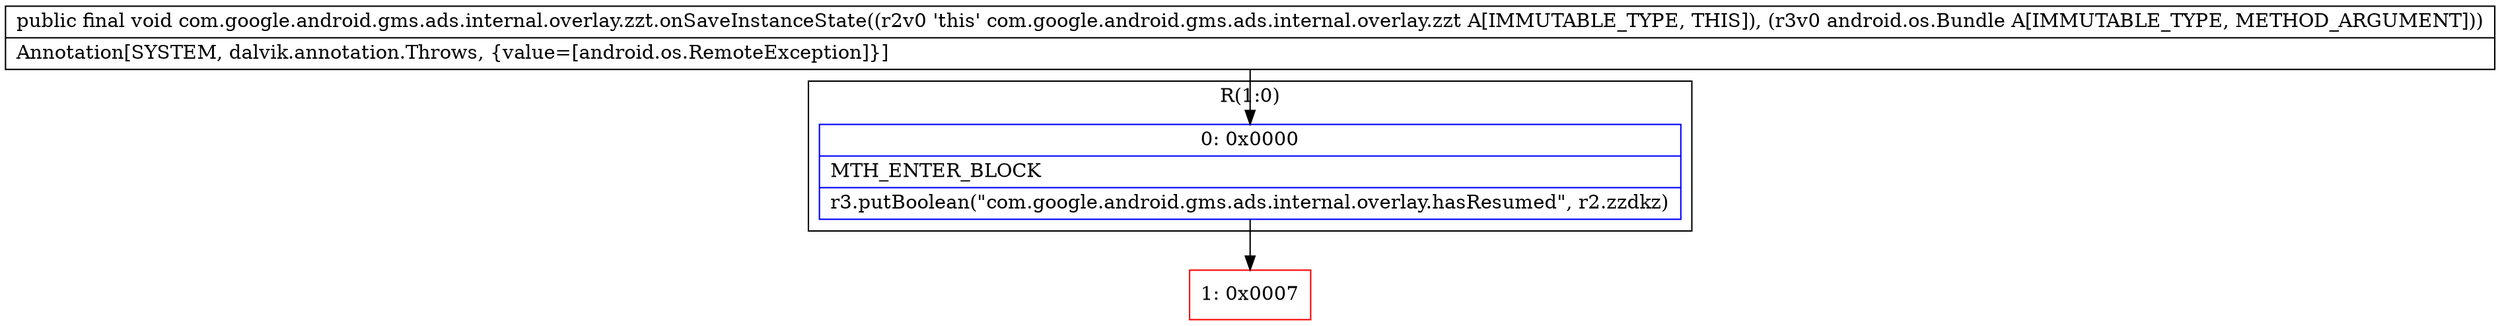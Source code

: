 digraph "CFG forcom.google.android.gms.ads.internal.overlay.zzt.onSaveInstanceState(Landroid\/os\/Bundle;)V" {
subgraph cluster_Region_1195198677 {
label = "R(1:0)";
node [shape=record,color=blue];
Node_0 [shape=record,label="{0\:\ 0x0000|MTH_ENTER_BLOCK\l|r3.putBoolean(\"com.google.android.gms.ads.internal.overlay.hasResumed\", r2.zzdkz)\l}"];
}
Node_1 [shape=record,color=red,label="{1\:\ 0x0007}"];
MethodNode[shape=record,label="{public final void com.google.android.gms.ads.internal.overlay.zzt.onSaveInstanceState((r2v0 'this' com.google.android.gms.ads.internal.overlay.zzt A[IMMUTABLE_TYPE, THIS]), (r3v0 android.os.Bundle A[IMMUTABLE_TYPE, METHOD_ARGUMENT]))  | Annotation[SYSTEM, dalvik.annotation.Throws, \{value=[android.os.RemoteException]\}]\l}"];
MethodNode -> Node_0;
Node_0 -> Node_1;
}

